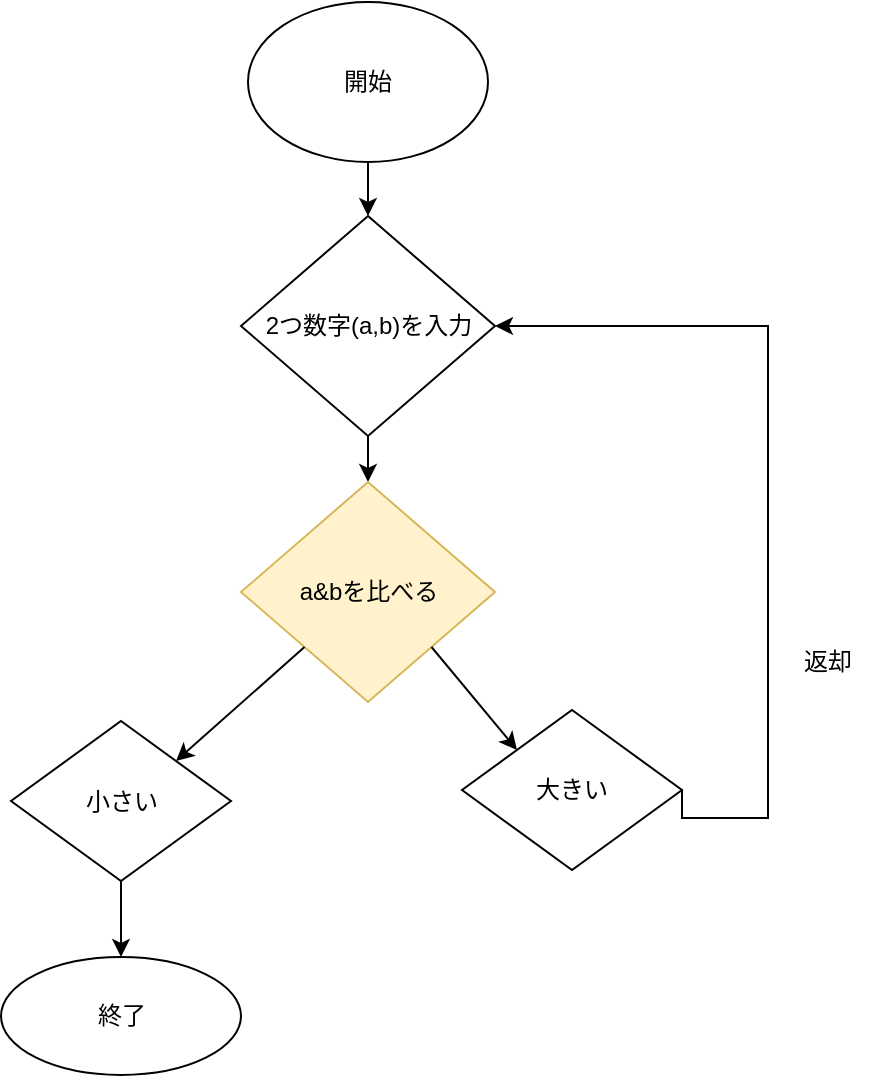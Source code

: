 <mxfile version="11.3.0" type="github" pages="1"><diagram id="uKonFKe3oL0xxxHAgDh9" name="Page-1"><mxGraphModel dx="1430" dy="780" grid="1" gridSize="10" guides="1" tooltips="1" connect="1" arrows="1" fold="1" page="1" pageScale="1" pageWidth="827" pageHeight="1169" math="0" shadow="0"><root><mxCell id="0"/><mxCell id="1" parent="0"/><mxCell id="Y1KuCvGGB5G07oYM28bc-2" value="開始" style="ellipse;whiteSpace=wrap;html=1;" vertex="1" parent="1"><mxGeometry x="320" y="50" width="120" height="80" as="geometry"/></mxCell><mxCell id="Y1KuCvGGB5G07oYM28bc-8" value="" style="edgeStyle=orthogonalEdgeStyle;rounded=0;orthogonalLoop=1;jettySize=auto;html=1;" edge="1" parent="1" source="Y1KuCvGGB5G07oYM28bc-6" target="Y1KuCvGGB5G07oYM28bc-7"><mxGeometry relative="1" as="geometry"/></mxCell><mxCell id="Y1KuCvGGB5G07oYM28bc-7" value="a&amp;amp;bを比べる" style="rhombus;whiteSpace=wrap;html=1;fillColor=#fff2cc;strokeColor=#d6b656;" vertex="1" parent="1"><mxGeometry x="316.5" y="290" width="127" height="110" as="geometry"/></mxCell><mxCell id="Y1KuCvGGB5G07oYM28bc-15" value="" style="edgeStyle=orthogonalEdgeStyle;rounded=0;orthogonalLoop=1;jettySize=auto;html=1;entryX=1;entryY=0.5;entryDx=0;entryDy=0;exitX=1;exitY=0.5;exitDx=0;exitDy=0;" edge="1" parent="1" source="Y1KuCvGGB5G07oYM28bc-27" target="Y1KuCvGGB5G07oYM28bc-6"><mxGeometry relative="1" as="geometry"><mxPoint x="630" y="470" as="sourcePoint"/><mxPoint x="511" y="190" as="targetPoint"/><Array as="points"><mxPoint x="580" y="458"/><mxPoint x="580" y="212"/></Array></mxGeometry></mxCell><mxCell id="Y1KuCvGGB5G07oYM28bc-18" value="" style="edgeStyle=orthogonalEdgeStyle;rounded=0;orthogonalLoop=1;jettySize=auto;html=1;entryX=0.5;entryY=0;entryDx=0;entryDy=0;" edge="1" parent="1" target="Y1KuCvGGB5G07oYM28bc-20"><mxGeometry relative="1" as="geometry"><mxPoint x="256.5" y="489.567" as="sourcePoint"/><mxPoint x="364.5" y="517.394" as="targetPoint"/></mxGeometry></mxCell><mxCell id="Y1KuCvGGB5G07oYM28bc-6" value="2つ数字(a,b)を入力" style="rhombus;whiteSpace=wrap;html=1;" vertex="1" parent="1"><mxGeometry x="316.5" y="157" width="127" height="110" as="geometry"/></mxCell><mxCell id="Y1KuCvGGB5G07oYM28bc-9" value="" style="edgeStyle=orthogonalEdgeStyle;rounded=0;orthogonalLoop=1;jettySize=auto;html=1;" edge="1" parent="1" source="Y1KuCvGGB5G07oYM28bc-2" target="Y1KuCvGGB5G07oYM28bc-6"><mxGeometry relative="1" as="geometry"><mxPoint x="352" y="100" as="sourcePoint"/><mxPoint x="352" y="180" as="targetPoint"/></mxGeometry></mxCell><mxCell id="Y1KuCvGGB5G07oYM28bc-16" value="返却" style="text;html=1;strokeColor=none;fillColor=none;align=center;verticalAlign=middle;whiteSpace=wrap;rounded=0;" vertex="1" parent="1"><mxGeometry x="590" y="370" width="40" height="20" as="geometry"/></mxCell><mxCell id="Y1KuCvGGB5G07oYM28bc-20" value="終了" style="ellipse;whiteSpace=wrap;html=1;" vertex="1" parent="1"><mxGeometry x="196.5" y="527.5" width="120" height="59" as="geometry"/></mxCell><mxCell id="Y1KuCvGGB5G07oYM28bc-24" value="小さい" style="rhombus;whiteSpace=wrap;html=1;" vertex="1" parent="1"><mxGeometry x="201.5" y="409.5" width="110" height="80" as="geometry"/></mxCell><mxCell id="Y1KuCvGGB5G07oYM28bc-26" value="" style="endArrow=classic;html=1;entryX=1;entryY=0;entryDx=0;entryDy=0;exitX=0;exitY=1;exitDx=0;exitDy=0;" edge="1" parent="1" source="Y1KuCvGGB5G07oYM28bc-7" target="Y1KuCvGGB5G07oYM28bc-24"><mxGeometry width="50" height="50" relative="1" as="geometry"><mxPoint x="349" y="377" as="sourcePoint"/><mxPoint x="300" y="440" as="targetPoint"/></mxGeometry></mxCell><mxCell id="Y1KuCvGGB5G07oYM28bc-27" value="大きい" style="rhombus;whiteSpace=wrap;html=1;" vertex="1" parent="1"><mxGeometry x="427" y="404" width="110" height="80" as="geometry"/></mxCell><mxCell id="Y1KuCvGGB5G07oYM28bc-28" value="" style="endArrow=classic;html=1;exitX=1;exitY=1;exitDx=0;exitDy=0;entryX=0;entryY=0;entryDx=0;entryDy=0;" edge="1" parent="1" target="Y1KuCvGGB5G07oYM28bc-27" source="Y1KuCvGGB5G07oYM28bc-7"><mxGeometry width="50" height="50" relative="1" as="geometry"><mxPoint x="573.75" y="404" as="sourcePoint"/><mxPoint x="524.5" y="467.5" as="targetPoint"/></mxGeometry></mxCell></root></mxGraphModel></diagram></mxfile>